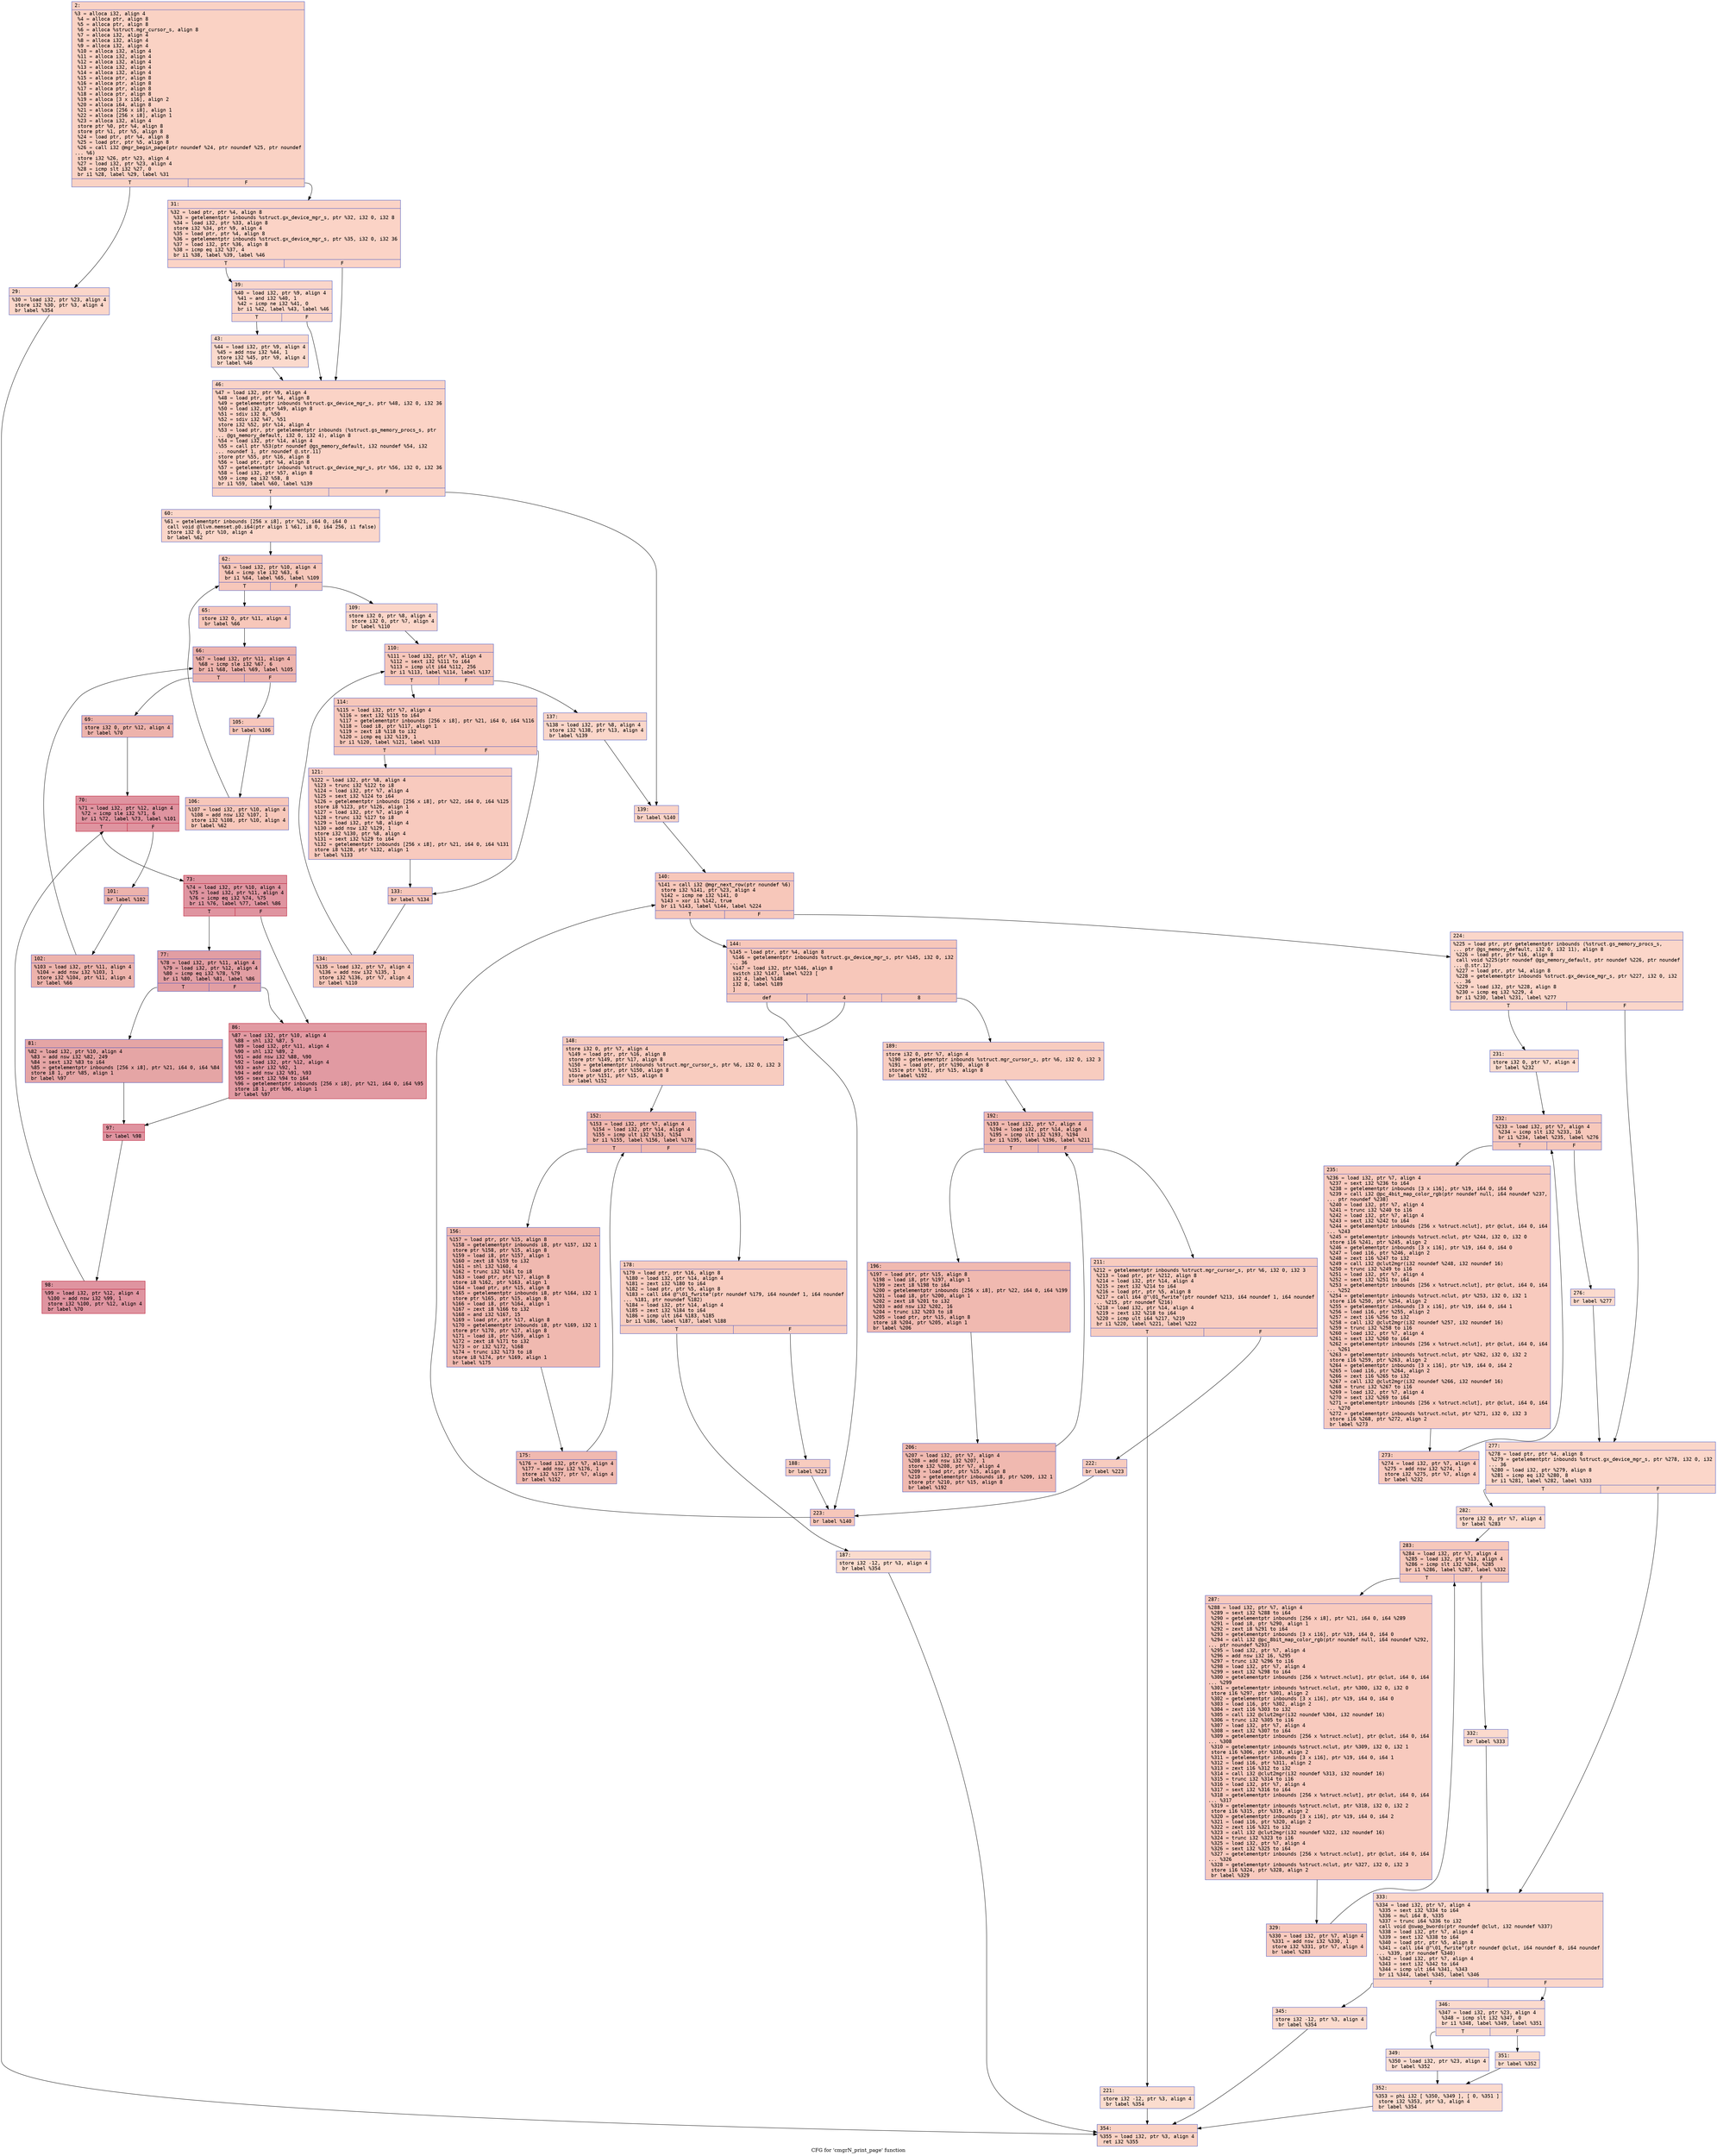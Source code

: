digraph "CFG for 'cmgrN_print_page' function" {
	label="CFG for 'cmgrN_print_page' function";

	Node0x600001068190 [shape=record,color="#3d50c3ff", style=filled, fillcolor="#f4987a70" fontname="Courier",label="{2:\l|  %3 = alloca i32, align 4\l  %4 = alloca ptr, align 8\l  %5 = alloca ptr, align 8\l  %6 = alloca %struct.mgr_cursor_s, align 8\l  %7 = alloca i32, align 4\l  %8 = alloca i32, align 4\l  %9 = alloca i32, align 4\l  %10 = alloca i32, align 4\l  %11 = alloca i32, align 4\l  %12 = alloca i32, align 4\l  %13 = alloca i32, align 4\l  %14 = alloca i32, align 4\l  %15 = alloca ptr, align 8\l  %16 = alloca ptr, align 8\l  %17 = alloca ptr, align 8\l  %18 = alloca ptr, align 8\l  %19 = alloca [3 x i16], align 2\l  %20 = alloca i64, align 8\l  %21 = alloca [256 x i8], align 1\l  %22 = alloca [256 x i8], align 1\l  %23 = alloca i32, align 4\l  store ptr %0, ptr %4, align 8\l  store ptr %1, ptr %5, align 8\l  %24 = load ptr, ptr %4, align 8\l  %25 = load ptr, ptr %5, align 8\l  %26 = call i32 @mgr_begin_page(ptr noundef %24, ptr noundef %25, ptr noundef\l... %6)\l  store i32 %26, ptr %23, align 4\l  %27 = load i32, ptr %23, align 4\l  %28 = icmp slt i32 %27, 0\l  br i1 %28, label %29, label %31\l|{<s0>T|<s1>F}}"];
	Node0x600001068190:s0 -> Node0x6000010681e0[tooltip="2 -> 29\nProbability 37.50%" ];
	Node0x600001068190:s1 -> Node0x600001068230[tooltip="2 -> 31\nProbability 62.50%" ];
	Node0x6000010681e0 [shape=record,color="#3d50c3ff", style=filled, fillcolor="#f6a38570" fontname="Courier",label="{29:\l|  %30 = load i32, ptr %23, align 4\l  store i32 %30, ptr %3, align 4\l  br label %354\l}"];
	Node0x6000010681e0 -> Node0x6000010695e0[tooltip="29 -> 354\nProbability 100.00%" ];
	Node0x600001068230 [shape=record,color="#3d50c3ff", style=filled, fillcolor="#f59c7d70" fontname="Courier",label="{31:\l|  %32 = load ptr, ptr %4, align 8\l  %33 = getelementptr inbounds %struct.gx_device_mgr_s, ptr %32, i32 0, i32 8\l  %34 = load i32, ptr %33, align 8\l  store i32 %34, ptr %9, align 4\l  %35 = load ptr, ptr %4, align 8\l  %36 = getelementptr inbounds %struct.gx_device_mgr_s, ptr %35, i32 0, i32 36\l  %37 = load i32, ptr %36, align 8\l  %38 = icmp eq i32 %37, 4\l  br i1 %38, label %39, label %46\l|{<s0>T|<s1>F}}"];
	Node0x600001068230:s0 -> Node0x600001068280[tooltip="31 -> 39\nProbability 50.00%" ];
	Node0x600001068230:s1 -> Node0x600001068320[tooltip="31 -> 46\nProbability 50.00%" ];
	Node0x600001068280 [shape=record,color="#3d50c3ff", style=filled, fillcolor="#f6a38570" fontname="Courier",label="{39:\l|  %40 = load i32, ptr %9, align 4\l  %41 = and i32 %40, 1\l  %42 = icmp ne i32 %41, 0\l  br i1 %42, label %43, label %46\l|{<s0>T|<s1>F}}"];
	Node0x600001068280:s0 -> Node0x6000010682d0[tooltip="39 -> 43\nProbability 50.00%" ];
	Node0x600001068280:s1 -> Node0x600001068320[tooltip="39 -> 46\nProbability 50.00%" ];
	Node0x6000010682d0 [shape=record,color="#3d50c3ff", style=filled, fillcolor="#f7ac8e70" fontname="Courier",label="{43:\l|  %44 = load i32, ptr %9, align 4\l  %45 = add nsw i32 %44, 1\l  store i32 %45, ptr %9, align 4\l  br label %46\l}"];
	Node0x6000010682d0 -> Node0x600001068320[tooltip="43 -> 46\nProbability 100.00%" ];
	Node0x600001068320 [shape=record,color="#3d50c3ff", style=filled, fillcolor="#f59c7d70" fontname="Courier",label="{46:\l|  %47 = load i32, ptr %9, align 4\l  %48 = load ptr, ptr %4, align 8\l  %49 = getelementptr inbounds %struct.gx_device_mgr_s, ptr %48, i32 0, i32 36\l  %50 = load i32, ptr %49, align 8\l  %51 = sdiv i32 8, %50\l  %52 = sdiv i32 %47, %51\l  store i32 %52, ptr %14, align 4\l  %53 = load ptr, ptr getelementptr inbounds (%struct.gs_memory_procs_s, ptr\l... @gs_memory_default, i32 0, i32 4), align 8\l  %54 = load i32, ptr %14, align 4\l  %55 = call ptr %53(ptr noundef @gs_memory_default, i32 noundef %54, i32\l... noundef 1, ptr noundef @.str.11)\l  store ptr %55, ptr %16, align 8\l  %56 = load ptr, ptr %4, align 8\l  %57 = getelementptr inbounds %struct.gx_device_mgr_s, ptr %56, i32 0, i32 36\l  %58 = load i32, ptr %57, align 8\l  %59 = icmp eq i32 %58, 8\l  br i1 %59, label %60, label %139\l|{<s0>T|<s1>F}}"];
	Node0x600001068320:s0 -> Node0x600001068370[tooltip="46 -> 60\nProbability 50.00%" ];
	Node0x600001068320:s1 -> Node0x600001068aa0[tooltip="46 -> 139\nProbability 50.00%" ];
	Node0x600001068370 [shape=record,color="#3d50c3ff", style=filled, fillcolor="#f6a38570" fontname="Courier",label="{60:\l|  %61 = getelementptr inbounds [256 x i8], ptr %21, i64 0, i64 0\l  call void @llvm.memset.p0.i64(ptr align 1 %61, i8 0, i64 256, i1 false)\l  store i32 0, ptr %10, align 4\l  br label %62\l}"];
	Node0x600001068370 -> Node0x6000010683c0[tooltip="60 -> 62\nProbability 100.00%" ];
	Node0x6000010683c0 [shape=record,color="#3d50c3ff", style=filled, fillcolor="#ec7f6370" fontname="Courier",label="{62:\l|  %63 = load i32, ptr %10, align 4\l  %64 = icmp sle i32 %63, 6\l  br i1 %64, label %65, label %109\l|{<s0>T|<s1>F}}"];
	Node0x6000010683c0:s0 -> Node0x600001068410[tooltip="62 -> 65\nProbability 96.88%" ];
	Node0x6000010683c0:s1 -> Node0x600001068870[tooltip="62 -> 109\nProbability 3.12%" ];
	Node0x600001068410 [shape=record,color="#3d50c3ff", style=filled, fillcolor="#ec7f6370" fontname="Courier",label="{65:\l|  store i32 0, ptr %11, align 4\l  br label %66\l}"];
	Node0x600001068410 -> Node0x600001068460[tooltip="65 -> 66\nProbability 100.00%" ];
	Node0x600001068460 [shape=record,color="#3d50c3ff", style=filled, fillcolor="#d6524470" fontname="Courier",label="{66:\l|  %67 = load i32, ptr %11, align 4\l  %68 = icmp sle i32 %67, 6\l  br i1 %68, label %69, label %105\l|{<s0>T|<s1>F}}"];
	Node0x600001068460:s0 -> Node0x6000010684b0[tooltip="66 -> 69\nProbability 96.88%" ];
	Node0x600001068460:s1 -> Node0x6000010687d0[tooltip="66 -> 105\nProbability 3.12%" ];
	Node0x6000010684b0 [shape=record,color="#3d50c3ff", style=filled, fillcolor="#d6524470" fontname="Courier",label="{69:\l|  store i32 0, ptr %12, align 4\l  br label %70\l}"];
	Node0x6000010684b0 -> Node0x600001068500[tooltip="69 -> 70\nProbability 100.00%" ];
	Node0x600001068500 [shape=record,color="#b70d28ff", style=filled, fillcolor="#b70d2870" fontname="Courier",label="{70:\l|  %71 = load i32, ptr %12, align 4\l  %72 = icmp sle i32 %71, 6\l  br i1 %72, label %73, label %101\l|{<s0>T|<s1>F}}"];
	Node0x600001068500:s0 -> Node0x600001068550[tooltip="70 -> 73\nProbability 96.88%" ];
	Node0x600001068500:s1 -> Node0x600001068730[tooltip="70 -> 101\nProbability 3.12%" ];
	Node0x600001068550 [shape=record,color="#b70d28ff", style=filled, fillcolor="#b70d2870" fontname="Courier",label="{73:\l|  %74 = load i32, ptr %10, align 4\l  %75 = load i32, ptr %11, align 4\l  %76 = icmp eq i32 %74, %75\l  br i1 %76, label %77, label %86\l|{<s0>T|<s1>F}}"];
	Node0x600001068550:s0 -> Node0x6000010685a0[tooltip="73 -> 77\nProbability 50.00%" ];
	Node0x600001068550:s1 -> Node0x600001068640[tooltip="73 -> 86\nProbability 50.00%" ];
	Node0x6000010685a0 [shape=record,color="#3d50c3ff", style=filled, fillcolor="#be242e70" fontname="Courier",label="{77:\l|  %78 = load i32, ptr %11, align 4\l  %79 = load i32, ptr %12, align 4\l  %80 = icmp eq i32 %78, %79\l  br i1 %80, label %81, label %86\l|{<s0>T|<s1>F}}"];
	Node0x6000010685a0:s0 -> Node0x6000010685f0[tooltip="77 -> 81\nProbability 50.00%" ];
	Node0x6000010685a0:s1 -> Node0x600001068640[tooltip="77 -> 86\nProbability 50.00%" ];
	Node0x6000010685f0 [shape=record,color="#3d50c3ff", style=filled, fillcolor="#c5333470" fontname="Courier",label="{81:\l|  %82 = load i32, ptr %10, align 4\l  %83 = add nsw i32 %82, 249\l  %84 = sext i32 %83 to i64\l  %85 = getelementptr inbounds [256 x i8], ptr %21, i64 0, i64 %84\l  store i8 1, ptr %85, align 1\l  br label %97\l}"];
	Node0x6000010685f0 -> Node0x600001068690[tooltip="81 -> 97\nProbability 100.00%" ];
	Node0x600001068640 [shape=record,color="#b70d28ff", style=filled, fillcolor="#bb1b2c70" fontname="Courier",label="{86:\l|  %87 = load i32, ptr %10, align 4\l  %88 = shl i32 %87, 5\l  %89 = load i32, ptr %11, align 4\l  %90 = shl i32 %89, 2\l  %91 = add nsw i32 %88, %90\l  %92 = load i32, ptr %12, align 4\l  %93 = ashr i32 %92, 1\l  %94 = add nsw i32 %91, %93\l  %95 = sext i32 %94 to i64\l  %96 = getelementptr inbounds [256 x i8], ptr %21, i64 0, i64 %95\l  store i8 1, ptr %96, align 1\l  br label %97\l}"];
	Node0x600001068640 -> Node0x600001068690[tooltip="86 -> 97\nProbability 100.00%" ];
	Node0x600001068690 [shape=record,color="#b70d28ff", style=filled, fillcolor="#b70d2870" fontname="Courier",label="{97:\l|  br label %98\l}"];
	Node0x600001068690 -> Node0x6000010686e0[tooltip="97 -> 98\nProbability 100.00%" ];
	Node0x6000010686e0 [shape=record,color="#b70d28ff", style=filled, fillcolor="#b70d2870" fontname="Courier",label="{98:\l|  %99 = load i32, ptr %12, align 4\l  %100 = add nsw i32 %99, 1\l  store i32 %100, ptr %12, align 4\l  br label %70\l}"];
	Node0x6000010686e0 -> Node0x600001068500[tooltip="98 -> 70\nProbability 100.00%" ];
	Node0x600001068730 [shape=record,color="#3d50c3ff", style=filled, fillcolor="#d6524470" fontname="Courier",label="{101:\l|  br label %102\l}"];
	Node0x600001068730 -> Node0x600001068780[tooltip="101 -> 102\nProbability 100.00%" ];
	Node0x600001068780 [shape=record,color="#3d50c3ff", style=filled, fillcolor="#d6524470" fontname="Courier",label="{102:\l|  %103 = load i32, ptr %11, align 4\l  %104 = add nsw i32 %103, 1\l  store i32 %104, ptr %11, align 4\l  br label %66\l}"];
	Node0x600001068780 -> Node0x600001068460[tooltip="102 -> 66\nProbability 100.00%" ];
	Node0x6000010687d0 [shape=record,color="#3d50c3ff", style=filled, fillcolor="#ec7f6370" fontname="Courier",label="{105:\l|  br label %106\l}"];
	Node0x6000010687d0 -> Node0x600001068820[tooltip="105 -> 106\nProbability 100.00%" ];
	Node0x600001068820 [shape=record,color="#3d50c3ff", style=filled, fillcolor="#ec7f6370" fontname="Courier",label="{106:\l|  %107 = load i32, ptr %10, align 4\l  %108 = add nsw i32 %107, 1\l  store i32 %108, ptr %10, align 4\l  br label %62\l}"];
	Node0x600001068820 -> Node0x6000010683c0[tooltip="106 -> 62\nProbability 100.00%" ];
	Node0x600001068870 [shape=record,color="#3d50c3ff", style=filled, fillcolor="#f6a38570" fontname="Courier",label="{109:\l|  store i32 0, ptr %8, align 4\l  store i32 0, ptr %7, align 4\l  br label %110\l}"];
	Node0x600001068870 -> Node0x6000010688c0[tooltip="109 -> 110\nProbability 100.00%" ];
	Node0x6000010688c0 [shape=record,color="#3d50c3ff", style=filled, fillcolor="#ec7f6370" fontname="Courier",label="{110:\l|  %111 = load i32, ptr %7, align 4\l  %112 = sext i32 %111 to i64\l  %113 = icmp ult i64 %112, 256\l  br i1 %113, label %114, label %137\l|{<s0>T|<s1>F}}"];
	Node0x6000010688c0:s0 -> Node0x600001068910[tooltip="110 -> 114\nProbability 96.88%" ];
	Node0x6000010688c0:s1 -> Node0x600001068a50[tooltip="110 -> 137\nProbability 3.12%" ];
	Node0x600001068910 [shape=record,color="#3d50c3ff", style=filled, fillcolor="#ec7f6370" fontname="Courier",label="{114:\l|  %115 = load i32, ptr %7, align 4\l  %116 = sext i32 %115 to i64\l  %117 = getelementptr inbounds [256 x i8], ptr %21, i64 0, i64 %116\l  %118 = load i8, ptr %117, align 1\l  %119 = zext i8 %118 to i32\l  %120 = icmp eq i32 %119, 1\l  br i1 %120, label %121, label %133\l|{<s0>T|<s1>F}}"];
	Node0x600001068910:s0 -> Node0x600001068960[tooltip="114 -> 121\nProbability 50.00%" ];
	Node0x600001068910:s1 -> Node0x6000010689b0[tooltip="114 -> 133\nProbability 50.00%" ];
	Node0x600001068960 [shape=record,color="#3d50c3ff", style=filled, fillcolor="#ef886b70" fontname="Courier",label="{121:\l|  %122 = load i32, ptr %8, align 4\l  %123 = trunc i32 %122 to i8\l  %124 = load i32, ptr %7, align 4\l  %125 = sext i32 %124 to i64\l  %126 = getelementptr inbounds [256 x i8], ptr %22, i64 0, i64 %125\l  store i8 %123, ptr %126, align 1\l  %127 = load i32, ptr %7, align 4\l  %128 = trunc i32 %127 to i8\l  %129 = load i32, ptr %8, align 4\l  %130 = add nsw i32 %129, 1\l  store i32 %130, ptr %8, align 4\l  %131 = sext i32 %129 to i64\l  %132 = getelementptr inbounds [256 x i8], ptr %21, i64 0, i64 %131\l  store i8 %128, ptr %132, align 1\l  br label %133\l}"];
	Node0x600001068960 -> Node0x6000010689b0[tooltip="121 -> 133\nProbability 100.00%" ];
	Node0x6000010689b0 [shape=record,color="#3d50c3ff", style=filled, fillcolor="#ec7f6370" fontname="Courier",label="{133:\l|  br label %134\l}"];
	Node0x6000010689b0 -> Node0x600001068a00[tooltip="133 -> 134\nProbability 100.00%" ];
	Node0x600001068a00 [shape=record,color="#3d50c3ff", style=filled, fillcolor="#ec7f6370" fontname="Courier",label="{134:\l|  %135 = load i32, ptr %7, align 4\l  %136 = add nsw i32 %135, 1\l  store i32 %136, ptr %7, align 4\l  br label %110\l}"];
	Node0x600001068a00 -> Node0x6000010688c0[tooltip="134 -> 110\nProbability 100.00%" ];
	Node0x600001068a50 [shape=record,color="#3d50c3ff", style=filled, fillcolor="#f6a38570" fontname="Courier",label="{137:\l|  %138 = load i32, ptr %8, align 4\l  store i32 %138, ptr %13, align 4\l  br label %139\l}"];
	Node0x600001068a50 -> Node0x600001068aa0[tooltip="137 -> 139\nProbability 100.00%" ];
	Node0x600001068aa0 [shape=record,color="#3d50c3ff", style=filled, fillcolor="#f59c7d70" fontname="Courier",label="{139:\l|  br label %140\l}"];
	Node0x600001068aa0 -> Node0x600001068af0[tooltip="139 -> 140\nProbability 100.00%" ];
	Node0x600001068af0 [shape=record,color="#3d50c3ff", style=filled, fillcolor="#ec7f6370" fontname="Courier",label="{140:\l|  %141 = call i32 @mgr_next_row(ptr noundef %6)\l  store i32 %141, ptr %23, align 4\l  %142 = icmp ne i32 %141, 0\l  %143 = xor i1 %142, true\l  br i1 %143, label %144, label %224\l|{<s0>T|<s1>F}}"];
	Node0x600001068af0:s0 -> Node0x600001068b40[tooltip="140 -> 144\nProbability 96.88%" ];
	Node0x600001068af0:s1 -> Node0x600001069040[tooltip="140 -> 224\nProbability 3.12%" ];
	Node0x600001068b40 [shape=record,color="#3d50c3ff", style=filled, fillcolor="#ec7f6370" fontname="Courier",label="{144:\l|  %145 = load ptr, ptr %4, align 8\l  %146 = getelementptr inbounds %struct.gx_device_mgr_s, ptr %145, i32 0, i32\l... 36\l  %147 = load i32, ptr %146, align 8\l  switch i32 %147, label %223 [\l    i32 4, label %148\l    i32 8, label %189\l  ]\l|{<s0>def|<s1>4|<s2>8}}"];
	Node0x600001068b40:s0 -> Node0x600001068ff0[tooltip="144 -> 223\nProbability 33.33%" ];
	Node0x600001068b40:s1 -> Node0x600001068b90[tooltip="144 -> 148\nProbability 33.33%" ];
	Node0x600001068b40:s2 -> Node0x600001068dc0[tooltip="144 -> 189\nProbability 33.33%" ];
	Node0x600001068b90 [shape=record,color="#3d50c3ff", style=filled, fillcolor="#f08b6e70" fontname="Courier",label="{148:\l|  store i32 0, ptr %7, align 4\l  %149 = load ptr, ptr %16, align 8\l  store ptr %149, ptr %17, align 8\l  %150 = getelementptr inbounds %struct.mgr_cursor_s, ptr %6, i32 0, i32 3\l  %151 = load ptr, ptr %150, align 8\l  store ptr %151, ptr %15, align 8\l  br label %152\l}"];
	Node0x600001068b90 -> Node0x600001068be0[tooltip="148 -> 152\nProbability 100.00%" ];
	Node0x600001068be0 [shape=record,color="#3d50c3ff", style=filled, fillcolor="#dc5d4a70" fontname="Courier",label="{152:\l|  %153 = load i32, ptr %7, align 4\l  %154 = load i32, ptr %14, align 4\l  %155 = icmp ult i32 %153, %154\l  br i1 %155, label %156, label %178\l|{<s0>T|<s1>F}}"];
	Node0x600001068be0:s0 -> Node0x600001068c30[tooltip="152 -> 156\nProbability 96.88%" ];
	Node0x600001068be0:s1 -> Node0x600001068cd0[tooltip="152 -> 178\nProbability 3.12%" ];
	Node0x600001068c30 [shape=record,color="#3d50c3ff", style=filled, fillcolor="#de614d70" fontname="Courier",label="{156:\l|  %157 = load ptr, ptr %15, align 8\l  %158 = getelementptr inbounds i8, ptr %157, i32 1\l  store ptr %158, ptr %15, align 8\l  %159 = load i8, ptr %157, align 1\l  %160 = zext i8 %159 to i32\l  %161 = shl i32 %160, 4\l  %162 = trunc i32 %161 to i8\l  %163 = load ptr, ptr %17, align 8\l  store i8 %162, ptr %163, align 1\l  %164 = load ptr, ptr %15, align 8\l  %165 = getelementptr inbounds i8, ptr %164, i32 1\l  store ptr %165, ptr %15, align 8\l  %166 = load i8, ptr %164, align 1\l  %167 = zext i8 %166 to i32\l  %168 = and i32 %167, 15\l  %169 = load ptr, ptr %17, align 8\l  %170 = getelementptr inbounds i8, ptr %169, i32 1\l  store ptr %170, ptr %17, align 8\l  %171 = load i8, ptr %169, align 1\l  %172 = zext i8 %171 to i32\l  %173 = or i32 %172, %168\l  %174 = trunc i32 %173 to i8\l  store i8 %174, ptr %169, align 1\l  br label %175\l}"];
	Node0x600001068c30 -> Node0x600001068c80[tooltip="156 -> 175\nProbability 100.00%" ];
	Node0x600001068c80 [shape=record,color="#3d50c3ff", style=filled, fillcolor="#de614d70" fontname="Courier",label="{175:\l|  %176 = load i32, ptr %7, align 4\l  %177 = add nsw i32 %176, 1\l  store i32 %177, ptr %7, align 4\l  br label %152\l}"];
	Node0x600001068c80 -> Node0x600001068be0[tooltip="175 -> 152\nProbability 100.00%" ];
	Node0x600001068cd0 [shape=record,color="#3d50c3ff", style=filled, fillcolor="#f08b6e70" fontname="Courier",label="{178:\l|  %179 = load ptr, ptr %16, align 8\l  %180 = load i32, ptr %14, align 4\l  %181 = zext i32 %180 to i64\l  %182 = load ptr, ptr %5, align 8\l  %183 = call i64 @\"\\01_fwrite\"(ptr noundef %179, i64 noundef 1, i64 noundef\l... %181, ptr noundef %182)\l  %184 = load i32, ptr %14, align 4\l  %185 = zext i32 %184 to i64\l  %186 = icmp ult i64 %183, %185\l  br i1 %186, label %187, label %188\l|{<s0>T|<s1>F}}"];
	Node0x600001068cd0:s0 -> Node0x600001068d20[tooltip="178 -> 187\nProbability 3.12%" ];
	Node0x600001068cd0:s1 -> Node0x600001068d70[tooltip="178 -> 188\nProbability 96.88%" ];
	Node0x600001068d20 [shape=record,color="#3d50c3ff", style=filled, fillcolor="#f7af9170" fontname="Courier",label="{187:\l|  store i32 -12, ptr %3, align 4\l  br label %354\l}"];
	Node0x600001068d20 -> Node0x6000010695e0[tooltip="187 -> 354\nProbability 100.00%" ];
	Node0x600001068d70 [shape=record,color="#3d50c3ff", style=filled, fillcolor="#f08b6e70" fontname="Courier",label="{188:\l|  br label %223\l}"];
	Node0x600001068d70 -> Node0x600001068ff0[tooltip="188 -> 223\nProbability 100.00%" ];
	Node0x600001068dc0 [shape=record,color="#3d50c3ff", style=filled, fillcolor="#f08b6e70" fontname="Courier",label="{189:\l|  store i32 0, ptr %7, align 4\l  %190 = getelementptr inbounds %struct.mgr_cursor_s, ptr %6, i32 0, i32 3\l  %191 = load ptr, ptr %190, align 8\l  store ptr %191, ptr %15, align 8\l  br label %192\l}"];
	Node0x600001068dc0 -> Node0x600001068e10[tooltip="189 -> 192\nProbability 100.00%" ];
	Node0x600001068e10 [shape=record,color="#3d50c3ff", style=filled, fillcolor="#dc5d4a70" fontname="Courier",label="{192:\l|  %193 = load i32, ptr %7, align 4\l  %194 = load i32, ptr %14, align 4\l  %195 = icmp ult i32 %193, %194\l  br i1 %195, label %196, label %211\l|{<s0>T|<s1>F}}"];
	Node0x600001068e10:s0 -> Node0x600001068e60[tooltip="192 -> 196\nProbability 96.88%" ];
	Node0x600001068e10:s1 -> Node0x600001068f00[tooltip="192 -> 211\nProbability 3.12%" ];
	Node0x600001068e60 [shape=record,color="#3d50c3ff", style=filled, fillcolor="#de614d70" fontname="Courier",label="{196:\l|  %197 = load ptr, ptr %15, align 8\l  %198 = load i8, ptr %197, align 1\l  %199 = zext i8 %198 to i64\l  %200 = getelementptr inbounds [256 x i8], ptr %22, i64 0, i64 %199\l  %201 = load i8, ptr %200, align 1\l  %202 = zext i8 %201 to i32\l  %203 = add nsw i32 %202, 16\l  %204 = trunc i32 %203 to i8\l  %205 = load ptr, ptr %15, align 8\l  store i8 %204, ptr %205, align 1\l  br label %206\l}"];
	Node0x600001068e60 -> Node0x600001068eb0[tooltip="196 -> 206\nProbability 100.00%" ];
	Node0x600001068eb0 [shape=record,color="#3d50c3ff", style=filled, fillcolor="#de614d70" fontname="Courier",label="{206:\l|  %207 = load i32, ptr %7, align 4\l  %208 = add nsw i32 %207, 1\l  store i32 %208, ptr %7, align 4\l  %209 = load ptr, ptr %15, align 8\l  %210 = getelementptr inbounds i8, ptr %209, i32 1\l  store ptr %210, ptr %15, align 8\l  br label %192\l}"];
	Node0x600001068eb0 -> Node0x600001068e10[tooltip="206 -> 192\nProbability 100.00%" ];
	Node0x600001068f00 [shape=record,color="#3d50c3ff", style=filled, fillcolor="#f08b6e70" fontname="Courier",label="{211:\l|  %212 = getelementptr inbounds %struct.mgr_cursor_s, ptr %6, i32 0, i32 3\l  %213 = load ptr, ptr %212, align 8\l  %214 = load i32, ptr %14, align 4\l  %215 = zext i32 %214 to i64\l  %216 = load ptr, ptr %5, align 8\l  %217 = call i64 @\"\\01_fwrite\"(ptr noundef %213, i64 noundef 1, i64 noundef\l... %215, ptr noundef %216)\l  %218 = load i32, ptr %14, align 4\l  %219 = zext i32 %218 to i64\l  %220 = icmp ult i64 %217, %219\l  br i1 %220, label %221, label %222\l|{<s0>T|<s1>F}}"];
	Node0x600001068f00:s0 -> Node0x600001068f50[tooltip="211 -> 221\nProbability 3.12%" ];
	Node0x600001068f00:s1 -> Node0x600001068fa0[tooltip="211 -> 222\nProbability 96.88%" ];
	Node0x600001068f50 [shape=record,color="#3d50c3ff", style=filled, fillcolor="#f7af9170" fontname="Courier",label="{221:\l|  store i32 -12, ptr %3, align 4\l  br label %354\l}"];
	Node0x600001068f50 -> Node0x6000010695e0[tooltip="221 -> 354\nProbability 100.00%" ];
	Node0x600001068fa0 [shape=record,color="#3d50c3ff", style=filled, fillcolor="#f08b6e70" fontname="Courier",label="{222:\l|  br label %223\l}"];
	Node0x600001068fa0 -> Node0x600001068ff0[tooltip="222 -> 223\nProbability 100.00%" ];
	Node0x600001068ff0 [shape=record,color="#3d50c3ff", style=filled, fillcolor="#ec7f6370" fontname="Courier",label="{223:\l|  br label %140\l}"];
	Node0x600001068ff0 -> Node0x600001068af0[tooltip="223 -> 140\nProbability 100.00%" ];
	Node0x600001069040 [shape=record,color="#3d50c3ff", style=filled, fillcolor="#f6a38570" fontname="Courier",label="{224:\l|  %225 = load ptr, ptr getelementptr inbounds (%struct.gs_memory_procs_s,\l... ptr @gs_memory_default, i32 0, i32 11), align 8\l  %226 = load ptr, ptr %16, align 8\l  call void %225(ptr noundef @gs_memory_default, ptr noundef %226, ptr noundef\l... @.str.12)\l  %227 = load ptr, ptr %4, align 8\l  %228 = getelementptr inbounds %struct.gx_device_mgr_s, ptr %227, i32 0, i32\l... 36\l  %229 = load i32, ptr %228, align 8\l  %230 = icmp eq i32 %229, 4\l  br i1 %230, label %231, label %277\l|{<s0>T|<s1>F}}"];
	Node0x600001069040:s0 -> Node0x600001069090[tooltip="224 -> 231\nProbability 50.00%" ];
	Node0x600001069040:s1 -> Node0x600001069220[tooltip="224 -> 277\nProbability 50.00%" ];
	Node0x600001069090 [shape=record,color="#3d50c3ff", style=filled, fillcolor="#f7ac8e70" fontname="Courier",label="{231:\l|  store i32 0, ptr %7, align 4\l  br label %232\l}"];
	Node0x600001069090 -> Node0x6000010690e0[tooltip="231 -> 232\nProbability 100.00%" ];
	Node0x6000010690e0 [shape=record,color="#3d50c3ff", style=filled, fillcolor="#ed836670" fontname="Courier",label="{232:\l|  %233 = load i32, ptr %7, align 4\l  %234 = icmp slt i32 %233, 16\l  br i1 %234, label %235, label %276\l|{<s0>T|<s1>F}}"];
	Node0x6000010690e0:s0 -> Node0x600001069130[tooltip="232 -> 235\nProbability 96.88%" ];
	Node0x6000010690e0:s1 -> Node0x6000010691d0[tooltip="232 -> 276\nProbability 3.12%" ];
	Node0x600001069130 [shape=record,color="#3d50c3ff", style=filled, fillcolor="#ef886b70" fontname="Courier",label="{235:\l|  %236 = load i32, ptr %7, align 4\l  %237 = sext i32 %236 to i64\l  %238 = getelementptr inbounds [3 x i16], ptr %19, i64 0, i64 0\l  %239 = call i32 @pc_4bit_map_color_rgb(ptr noundef null, i64 noundef %237,\l... ptr noundef %238)\l  %240 = load i32, ptr %7, align 4\l  %241 = trunc i32 %240 to i16\l  %242 = load i32, ptr %7, align 4\l  %243 = sext i32 %242 to i64\l  %244 = getelementptr inbounds [256 x %struct.nclut], ptr @clut, i64 0, i64\l... %243\l  %245 = getelementptr inbounds %struct.nclut, ptr %244, i32 0, i32 0\l  store i16 %241, ptr %245, align 2\l  %246 = getelementptr inbounds [3 x i16], ptr %19, i64 0, i64 0\l  %247 = load i16, ptr %246, align 2\l  %248 = zext i16 %247 to i32\l  %249 = call i32 @clut2mgr(i32 noundef %248, i32 noundef 16)\l  %250 = trunc i32 %249 to i16\l  %251 = load i32, ptr %7, align 4\l  %252 = sext i32 %251 to i64\l  %253 = getelementptr inbounds [256 x %struct.nclut], ptr @clut, i64 0, i64\l... %252\l  %254 = getelementptr inbounds %struct.nclut, ptr %253, i32 0, i32 1\l  store i16 %250, ptr %254, align 2\l  %255 = getelementptr inbounds [3 x i16], ptr %19, i64 0, i64 1\l  %256 = load i16, ptr %255, align 2\l  %257 = zext i16 %256 to i32\l  %258 = call i32 @clut2mgr(i32 noundef %257, i32 noundef 16)\l  %259 = trunc i32 %258 to i16\l  %260 = load i32, ptr %7, align 4\l  %261 = sext i32 %260 to i64\l  %262 = getelementptr inbounds [256 x %struct.nclut], ptr @clut, i64 0, i64\l... %261\l  %263 = getelementptr inbounds %struct.nclut, ptr %262, i32 0, i32 2\l  store i16 %259, ptr %263, align 2\l  %264 = getelementptr inbounds [3 x i16], ptr %19, i64 0, i64 2\l  %265 = load i16, ptr %264, align 2\l  %266 = zext i16 %265 to i32\l  %267 = call i32 @clut2mgr(i32 noundef %266, i32 noundef 16)\l  %268 = trunc i32 %267 to i16\l  %269 = load i32, ptr %7, align 4\l  %270 = sext i32 %269 to i64\l  %271 = getelementptr inbounds [256 x %struct.nclut], ptr @clut, i64 0, i64\l... %270\l  %272 = getelementptr inbounds %struct.nclut, ptr %271, i32 0, i32 3\l  store i16 %268, ptr %272, align 2\l  br label %273\l}"];
	Node0x600001069130 -> Node0x600001069180[tooltip="235 -> 273\nProbability 100.00%" ];
	Node0x600001069180 [shape=record,color="#3d50c3ff", style=filled, fillcolor="#ef886b70" fontname="Courier",label="{273:\l|  %274 = load i32, ptr %7, align 4\l  %275 = add nsw i32 %274, 1\l  store i32 %275, ptr %7, align 4\l  br label %232\l}"];
	Node0x600001069180 -> Node0x6000010690e0[tooltip="273 -> 232\nProbability 100.00%" ];
	Node0x6000010691d0 [shape=record,color="#3d50c3ff", style=filled, fillcolor="#f7ac8e70" fontname="Courier",label="{276:\l|  br label %277\l}"];
	Node0x6000010691d0 -> Node0x600001069220[tooltip="276 -> 277\nProbability 100.00%" ];
	Node0x600001069220 [shape=record,color="#3d50c3ff", style=filled, fillcolor="#f6a38570" fontname="Courier",label="{277:\l|  %278 = load ptr, ptr %4, align 8\l  %279 = getelementptr inbounds %struct.gx_device_mgr_s, ptr %278, i32 0, i32\l... 36\l  %280 = load i32, ptr %279, align 8\l  %281 = icmp eq i32 %280, 8\l  br i1 %281, label %282, label %333\l|{<s0>T|<s1>F}}"];
	Node0x600001069220:s0 -> Node0x600001069270[tooltip="277 -> 282\nProbability 50.00%" ];
	Node0x600001069220:s1 -> Node0x600001069400[tooltip="277 -> 333\nProbability 50.00%" ];
	Node0x600001069270 [shape=record,color="#3d50c3ff", style=filled, fillcolor="#f7ac8e70" fontname="Courier",label="{282:\l|  store i32 0, ptr %7, align 4\l  br label %283\l}"];
	Node0x600001069270 -> Node0x6000010692c0[tooltip="282 -> 283\nProbability 100.00%" ];
	Node0x6000010692c0 [shape=record,color="#3d50c3ff", style=filled, fillcolor="#ed836670" fontname="Courier",label="{283:\l|  %284 = load i32, ptr %7, align 4\l  %285 = load i32, ptr %13, align 4\l  %286 = icmp slt i32 %284, %285\l  br i1 %286, label %287, label %332\l|{<s0>T|<s1>F}}"];
	Node0x6000010692c0:s0 -> Node0x600001069310[tooltip="283 -> 287\nProbability 96.88%" ];
	Node0x6000010692c0:s1 -> Node0x6000010693b0[tooltip="283 -> 332\nProbability 3.12%" ];
	Node0x600001069310 [shape=record,color="#3d50c3ff", style=filled, fillcolor="#ef886b70" fontname="Courier",label="{287:\l|  %288 = load i32, ptr %7, align 4\l  %289 = sext i32 %288 to i64\l  %290 = getelementptr inbounds [256 x i8], ptr %21, i64 0, i64 %289\l  %291 = load i8, ptr %290, align 1\l  %292 = zext i8 %291 to i64\l  %293 = getelementptr inbounds [3 x i16], ptr %19, i64 0, i64 0\l  %294 = call i32 @pc_8bit_map_color_rgb(ptr noundef null, i64 noundef %292,\l... ptr noundef %293)\l  %295 = load i32, ptr %7, align 4\l  %296 = add nsw i32 16, %295\l  %297 = trunc i32 %296 to i16\l  %298 = load i32, ptr %7, align 4\l  %299 = sext i32 %298 to i64\l  %300 = getelementptr inbounds [256 x %struct.nclut], ptr @clut, i64 0, i64\l... %299\l  %301 = getelementptr inbounds %struct.nclut, ptr %300, i32 0, i32 0\l  store i16 %297, ptr %301, align 2\l  %302 = getelementptr inbounds [3 x i16], ptr %19, i64 0, i64 0\l  %303 = load i16, ptr %302, align 2\l  %304 = zext i16 %303 to i32\l  %305 = call i32 @clut2mgr(i32 noundef %304, i32 noundef 16)\l  %306 = trunc i32 %305 to i16\l  %307 = load i32, ptr %7, align 4\l  %308 = sext i32 %307 to i64\l  %309 = getelementptr inbounds [256 x %struct.nclut], ptr @clut, i64 0, i64\l... %308\l  %310 = getelementptr inbounds %struct.nclut, ptr %309, i32 0, i32 1\l  store i16 %306, ptr %310, align 2\l  %311 = getelementptr inbounds [3 x i16], ptr %19, i64 0, i64 1\l  %312 = load i16, ptr %311, align 2\l  %313 = zext i16 %312 to i32\l  %314 = call i32 @clut2mgr(i32 noundef %313, i32 noundef 16)\l  %315 = trunc i32 %314 to i16\l  %316 = load i32, ptr %7, align 4\l  %317 = sext i32 %316 to i64\l  %318 = getelementptr inbounds [256 x %struct.nclut], ptr @clut, i64 0, i64\l... %317\l  %319 = getelementptr inbounds %struct.nclut, ptr %318, i32 0, i32 2\l  store i16 %315, ptr %319, align 2\l  %320 = getelementptr inbounds [3 x i16], ptr %19, i64 0, i64 2\l  %321 = load i16, ptr %320, align 2\l  %322 = zext i16 %321 to i32\l  %323 = call i32 @clut2mgr(i32 noundef %322, i32 noundef 16)\l  %324 = trunc i32 %323 to i16\l  %325 = load i32, ptr %7, align 4\l  %326 = sext i32 %325 to i64\l  %327 = getelementptr inbounds [256 x %struct.nclut], ptr @clut, i64 0, i64\l... %326\l  %328 = getelementptr inbounds %struct.nclut, ptr %327, i32 0, i32 3\l  store i16 %324, ptr %328, align 2\l  br label %329\l}"];
	Node0x600001069310 -> Node0x600001069360[tooltip="287 -> 329\nProbability 100.00%" ];
	Node0x600001069360 [shape=record,color="#3d50c3ff", style=filled, fillcolor="#ef886b70" fontname="Courier",label="{329:\l|  %330 = load i32, ptr %7, align 4\l  %331 = add nsw i32 %330, 1\l  store i32 %331, ptr %7, align 4\l  br label %283\l}"];
	Node0x600001069360 -> Node0x6000010692c0[tooltip="329 -> 283\nProbability 100.00%" ];
	Node0x6000010693b0 [shape=record,color="#3d50c3ff", style=filled, fillcolor="#f7ac8e70" fontname="Courier",label="{332:\l|  br label %333\l}"];
	Node0x6000010693b0 -> Node0x600001069400[tooltip="332 -> 333\nProbability 100.00%" ];
	Node0x600001069400 [shape=record,color="#3d50c3ff", style=filled, fillcolor="#f6a38570" fontname="Courier",label="{333:\l|  %334 = load i32, ptr %7, align 4\l  %335 = sext i32 %334 to i64\l  %336 = mul i64 8, %335\l  %337 = trunc i64 %336 to i32\l  call void @swap_bwords(ptr noundef @clut, i32 noundef %337)\l  %338 = load i32, ptr %7, align 4\l  %339 = sext i32 %338 to i64\l  %340 = load ptr, ptr %5, align 8\l  %341 = call i64 @\"\\01_fwrite\"(ptr noundef @clut, i64 noundef 8, i64 noundef\l... %339, ptr noundef %340)\l  %342 = load i32, ptr %7, align 4\l  %343 = sext i32 %342 to i64\l  %344 = icmp ult i64 %341, %343\l  br i1 %344, label %345, label %346\l|{<s0>T|<s1>F}}"];
	Node0x600001069400:s0 -> Node0x600001069450[tooltip="333 -> 345\nProbability 50.00%" ];
	Node0x600001069400:s1 -> Node0x6000010694a0[tooltip="333 -> 346\nProbability 50.00%" ];
	Node0x600001069450 [shape=record,color="#3d50c3ff", style=filled, fillcolor="#f7ac8e70" fontname="Courier",label="{345:\l|  store i32 -12, ptr %3, align 4\l  br label %354\l}"];
	Node0x600001069450 -> Node0x6000010695e0[tooltip="345 -> 354\nProbability 100.00%" ];
	Node0x6000010694a0 [shape=record,color="#3d50c3ff", style=filled, fillcolor="#f7ac8e70" fontname="Courier",label="{346:\l|  %347 = load i32, ptr %23, align 4\l  %348 = icmp slt i32 %347, 0\l  br i1 %348, label %349, label %351\l|{<s0>T|<s1>F}}"];
	Node0x6000010694a0:s0 -> Node0x6000010694f0[tooltip="346 -> 349\nProbability 37.50%" ];
	Node0x6000010694a0:s1 -> Node0x600001069540[tooltip="346 -> 351\nProbability 62.50%" ];
	Node0x6000010694f0 [shape=record,color="#3d50c3ff", style=filled, fillcolor="#f7b39670" fontname="Courier",label="{349:\l|  %350 = load i32, ptr %23, align 4\l  br label %352\l}"];
	Node0x6000010694f0 -> Node0x600001069590[tooltip="349 -> 352\nProbability 100.00%" ];
	Node0x600001069540 [shape=record,color="#3d50c3ff", style=filled, fillcolor="#f7af9170" fontname="Courier",label="{351:\l|  br label %352\l}"];
	Node0x600001069540 -> Node0x600001069590[tooltip="351 -> 352\nProbability 100.00%" ];
	Node0x600001069590 [shape=record,color="#3d50c3ff", style=filled, fillcolor="#f7ac8e70" fontname="Courier",label="{352:\l|  %353 = phi i32 [ %350, %349 ], [ 0, %351 ]\l  store i32 %353, ptr %3, align 4\l  br label %354\l}"];
	Node0x600001069590 -> Node0x6000010695e0[tooltip="352 -> 354\nProbability 100.00%" ];
	Node0x6000010695e0 [shape=record,color="#3d50c3ff", style=filled, fillcolor="#f4987a70" fontname="Courier",label="{354:\l|  %355 = load i32, ptr %3, align 4\l  ret i32 %355\l}"];
}
